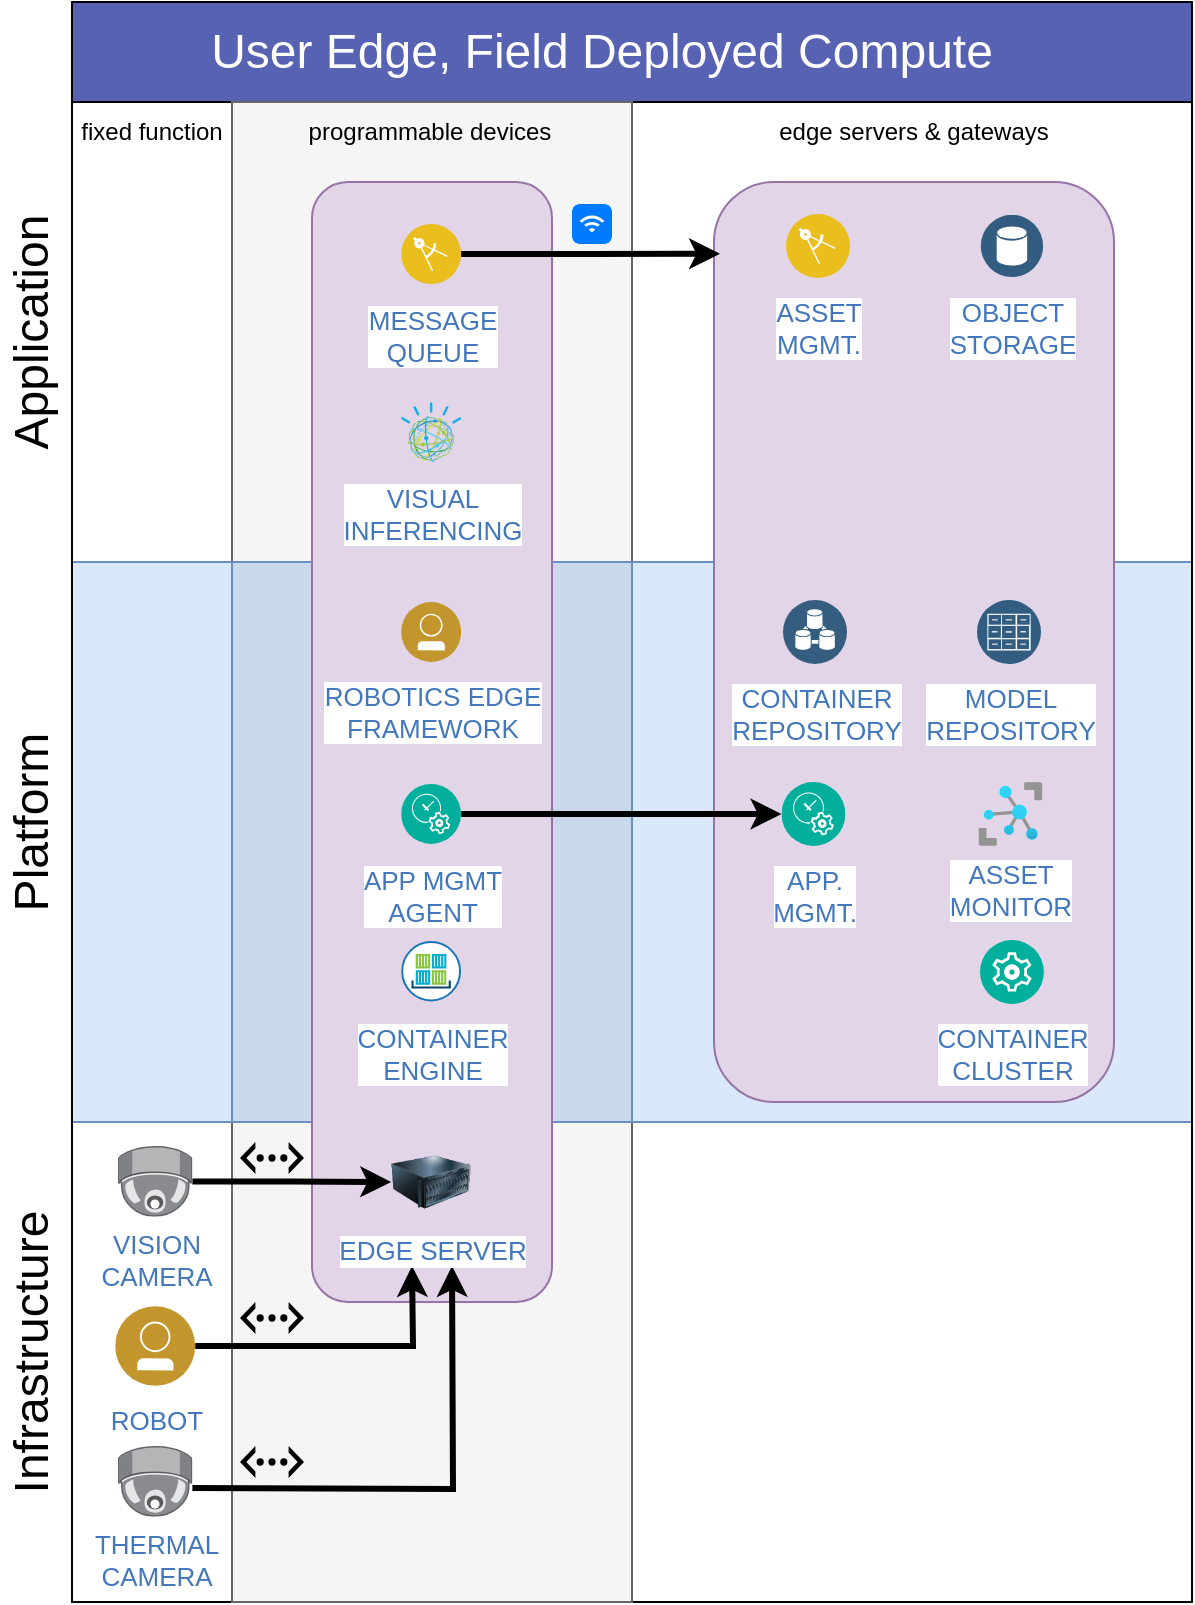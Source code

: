 <mxfile version="21.6.8" type="device">
  <diagram id="u-Bgehv5GdRI6xBluCmY" name="Page-1">
    <mxGraphModel dx="1114" dy="806" grid="1" gridSize="10" guides="1" tooltips="1" connect="1" arrows="1" fold="1" page="1" pageScale="1" pageWidth="1600" pageHeight="900" math="0" shadow="0">
      <root>
        <mxCell id="0" />
        <mxCell id="1" parent="0" />
        <mxCell id="2yIdOF0hmLs-8Ow3VVvw-1" value="" style="whiteSpace=wrap;html=1;fillColor=#dae8fc;strokeColor=#6c8ebf;" parent="1" vertex="1">
          <mxGeometry x="40" y="320" width="560" height="280" as="geometry" />
        </mxCell>
        <mxCell id="NKZoFBCDpuy2na6IxqbC-1" value="" style="rounded=0;whiteSpace=wrap;html=1;fillColor=none;" parent="1" vertex="1">
          <mxGeometry x="40" y="40" width="560" height="800" as="geometry" />
        </mxCell>
        <mxCell id="NKZoFBCDpuy2na6IxqbC-17" value="" style="group" parent="1" vertex="1" connectable="0">
          <mxGeometry x="40" y="40" width="560" height="50" as="geometry" />
        </mxCell>
        <mxCell id="NKZoFBCDpuy2na6IxqbC-15" value="" style="rounded=0;whiteSpace=wrap;html=1;fillColor=#5762b3;" parent="NKZoFBCDpuy2na6IxqbC-17" vertex="1">
          <mxGeometry width="560" height="50" as="geometry" />
        </mxCell>
        <mxCell id="NKZoFBCDpuy2na6IxqbC-16" value="&lt;font color=&quot;#ffffff&quot; style=&quot;font-size: 24px;&quot;&gt;User Edge, Field Deployed Compute&lt;/font&gt;" style="text;strokeColor=none;align=center;fillColor=none;html=1;verticalAlign=middle;whiteSpace=wrap;rounded=0;" parent="NKZoFBCDpuy2na6IxqbC-17" vertex="1">
          <mxGeometry x="20.0" y="10" width="490" height="30" as="geometry" />
        </mxCell>
        <mxCell id="iU7ZojFt_CZGEspTZ9bw-25" value="" style="rounded=0;whiteSpace=wrap;html=1;fillColor=#f5f5f5;strokeColor=#666666;fontColor=#333333;" parent="1" vertex="1">
          <mxGeometry x="120" y="90" width="200" height="750" as="geometry" />
        </mxCell>
        <mxCell id="2yIdOF0hmLs-8Ow3VVvw-2" value="" style="whiteSpace=wrap;html=1;fillColor=#CAD8EC;strokeColor=#6c8ebf;" parent="1" vertex="1">
          <mxGeometry x="120" y="320" width="200" height="280" as="geometry" />
        </mxCell>
        <mxCell id="rkRexL7u3ubiK1zSjF01-4" value="&lt;font style=&quot;font-size: 24px;&quot;&gt;Infrastructure&lt;/font&gt;" style="text;strokeColor=none;align=center;fillColor=none;html=1;verticalAlign=middle;whiteSpace=wrap;rounded=0;rotation=-90;" parent="1" vertex="1">
          <mxGeometry x="-60" y="700" width="160" height="30" as="geometry" />
        </mxCell>
        <mxCell id="rkRexL7u3ubiK1zSjF01-5" value="&lt;font style=&quot;font-size: 24px;&quot;&gt;Platform&lt;/font&gt;" style="text;strokeColor=none;align=center;fillColor=none;html=1;verticalAlign=middle;whiteSpace=wrap;rounded=0;rotation=-90;" parent="1" vertex="1">
          <mxGeometry x="-45" y="435" width="130" height="30" as="geometry" />
        </mxCell>
        <mxCell id="rkRexL7u3ubiK1zSjF01-6" value="&lt;font style=&quot;font-size: 24px;&quot;&gt;Application&lt;/font&gt;" style="text;strokeColor=none;align=center;fillColor=none;html=1;verticalAlign=middle;whiteSpace=wrap;rounded=0;rotation=-90;" parent="1" vertex="1">
          <mxGeometry x="-60" y="190" width="160" height="30" as="geometry" />
        </mxCell>
        <mxCell id="iU7ZojFt_CZGEspTZ9bw-1" value="&lt;font style=&quot;font-size: 12px;&quot;&gt;fixed function&lt;br&gt;&lt;/font&gt;" style="text;strokeColor=none;align=center;fillColor=none;html=1;verticalAlign=middle;whiteSpace=wrap;rounded=0;" parent="1" vertex="1">
          <mxGeometry x="40" y="90" width="80" height="30" as="geometry" />
        </mxCell>
        <mxCell id="iU7ZojFt_CZGEspTZ9bw-2" value="programmable devices" style="text;strokeColor=none;align=center;fillColor=none;html=1;verticalAlign=middle;whiteSpace=wrap;rounded=0;" parent="1" vertex="1">
          <mxGeometry x="149" y="90" width="140" height="30" as="geometry" />
        </mxCell>
        <mxCell id="iU7ZojFt_CZGEspTZ9bw-3" value="edge servers &amp;amp; gateways" style="text;strokeColor=none;align=center;fillColor=none;html=1;verticalAlign=middle;whiteSpace=wrap;rounded=0;" parent="1" vertex="1">
          <mxGeometry x="386" y="90" width="150" height="30" as="geometry" />
        </mxCell>
        <mxCell id="2yIdOF0hmLs-8Ow3VVvw-13" value="" style="rounded=1;whiteSpace=wrap;html=1;fillColor=#e1d5e7;strokeColor=#9673a6;" parent="1" vertex="1">
          <mxGeometry x="361" y="130" width="200" height="460" as="geometry" />
        </mxCell>
        <mxCell id="iU7ZojFt_CZGEspTZ9bw-17" value="&lt;font style=&quot;font-size: 13px;&quot;&gt;ASSET&lt;br style=&quot;font-size: 13px;&quot;&gt;MGMT.&lt;/font&gt;" style="aspect=fixed;perimeter=ellipsePerimeter;html=1;align=center;shadow=0;dashed=0;fontColor=#4277BB;labelBackgroundColor=#ffffff;fontSize=13;spacingTop=3;image;image=img/lib/ibm/applications/enterprise_applications.svg;" parent="1" vertex="1">
          <mxGeometry x="397" y="146.0" width="32" height="32" as="geometry" />
        </mxCell>
        <mxCell id="iU7ZojFt_CZGEspTZ9bw-20" value="&lt;font style=&quot;font-size: 13px;&quot;&gt;OBJECT&lt;br style=&quot;font-size: 13px;&quot;&gt;STORAGE&lt;/font&gt;" style="aspect=fixed;perimeter=ellipsePerimeter;html=1;align=center;shadow=0;dashed=0;fontColor=#4277BB;labelBackgroundColor=#ffffff;fontSize=13;spacingTop=3;image;image=img/lib/ibm/data/data_services.svg;" parent="1" vertex="1">
          <mxGeometry x="494" y="146.39" width="32" height="31.22" as="geometry" />
        </mxCell>
        <mxCell id="iU7ZojFt_CZGEspTZ9bw-22" value="&lt;font style=&quot;font-size: 13px;&quot;&gt;CONTAINER&lt;br style=&quot;font-size: 13px;&quot;&gt;CLUSTER&lt;br style=&quot;font-size: 13px;&quot;&gt;&lt;/font&gt;" style="aspect=fixed;perimeter=ellipsePerimeter;html=1;align=center;shadow=0;dashed=0;fontColor=#4277BB;labelBackgroundColor=none;fontSize=13;spacingTop=3;image;image=img/lib/ibm/management/management.svg;glass=1;strokeColor=#4277BB;strokeWidth=2;fillColor=#4277BB;" parent="1" vertex="1">
          <mxGeometry x="494" y="508.6" width="32" height="32.8" as="geometry" />
        </mxCell>
        <mxCell id="iU7ZojFt_CZGEspTZ9bw-30" value="&lt;font style=&quot;font-size: 13px;&quot;&gt;&lt;font color=&quot;#4277bb&quot; style=&quot;font-size: 13px;&quot;&gt;ASSET&lt;br style=&quot;font-size: 13px;&quot;&gt;MONITOR&lt;/font&gt;&lt;br style=&quot;font-size: 13px;&quot;&gt;&lt;/font&gt;" style="image;aspect=fixed;html=1;points=[];align=center;fontSize=13;image=img/lib/azure2/iot/IoT_Hub.svg;" parent="1" vertex="1">
          <mxGeometry x="493.25" y="430" width="32" height="32" as="geometry" />
        </mxCell>
        <mxCell id="iU7ZojFt_CZGEspTZ9bw-33" value="&lt;font style=&quot;font-size: 13px;&quot;&gt;APP.&lt;br style=&quot;font-size: 13px;&quot;&gt;MGMT.&lt;/font&gt;" style="aspect=fixed;perimeter=ellipsePerimeter;html=1;align=center;shadow=0;dashed=0;fontColor=#4277BB;labelBackgroundColor=#ffffff;fontSize=13;spacingTop=3;image;image=img/lib/ibm/management/it_service_management.svg;glass=1;strokeColor=#4277BB;strokeWidth=2;fillColor=#4277BB;" parent="1" vertex="1">
          <mxGeometry x="394.75" y="430" width="32" height="32" as="geometry" />
        </mxCell>
        <mxCell id="2yIdOF0hmLs-8Ow3VVvw-6" value="&lt;font style=&quot;font-size: 13px;&quot;&gt;CONTAINER&lt;br style=&quot;font-size: 13px;&quot;&gt;REPOSITORY&lt;/font&gt;" style="aspect=fixed;perimeter=ellipsePerimeter;html=1;align=center;shadow=0;dashed=0;fontColor=#4277BB;labelBackgroundColor=#ffffff;fontSize=13;spacingTop=3;image;image=img/lib/ibm/data/device_registry.svg;glass=1;strokeColor=#5192E6;strokeWidth=2;fillColor=#A78F2D;" parent="1" vertex="1">
          <mxGeometry x="395.5" y="339" width="32" height="32" as="geometry" />
        </mxCell>
        <mxCell id="2yIdOF0hmLs-8Ow3VVvw-7" value="&lt;font style=&quot;font-size: 13px;&quot;&gt;MODEL&lt;br style=&quot;font-size: 13px;&quot;&gt;REPOSITORY&lt;/font&gt;" style="aspect=fixed;perimeter=ellipsePerimeter;html=1;align=center;shadow=0;dashed=0;fontColor=#4277BB;labelBackgroundColor=#ffffff;fontSize=13;spacingTop=3;image;image=img/lib/ibm/data/file_repository.svg;glass=1;strokeColor=#5192E6;strokeWidth=2;fillColor=#A78F2D;" parent="1" vertex="1">
          <mxGeometry x="492.5" y="339" width="32" height="32" as="geometry" />
        </mxCell>
        <mxCell id="2yIdOF0hmLs-8Ow3VVvw-14" value="" style="rounded=1;whiteSpace=wrap;html=1;fillColor=#e1d5e7;strokeColor=#9673a6;" parent="1" vertex="1">
          <mxGeometry x="160" y="130" width="120" height="560" as="geometry" />
        </mxCell>
        <mxCell id="Y-_T-Ej_9Irvw1IjVwIa-7" style="edgeStyle=orthogonalEdgeStyle;rounded=0;orthogonalLoop=1;jettySize=auto;html=1;strokeWidth=3;" parent="1" edge="1">
          <mxGeometry relative="1" as="geometry">
            <mxPoint x="100.2" y="783" as="sourcePoint" />
            <mxPoint x="230" y="672" as="targetPoint" />
          </mxGeometry>
        </mxCell>
        <mxCell id="Y-_T-Ej_9Irvw1IjVwIa-1" value="&lt;font style=&quot;font-size: 13px;&quot;&gt;THERMAL&lt;br style=&quot;font-size: 13px;&quot;&gt;CAMERA&lt;/font&gt;" style="points=[];aspect=fixed;html=1;align=center;shadow=0;dashed=0;image;image=img/lib/allied_telesis/security/Surveillance_Camera_Ceiling.svg;fontColor=#4277BB;fontSize=13;" parent="1" vertex="1">
          <mxGeometry x="63.0" y="762" width="37.2" height="35.4" as="geometry" />
        </mxCell>
        <mxCell id="Y-_T-Ej_9Irvw1IjVwIa-6" style="edgeStyle=orthogonalEdgeStyle;rounded=0;orthogonalLoop=1;jettySize=auto;html=1;strokeWidth=3;" parent="1" source="Y-_T-Ej_9Irvw1IjVwIa-2" edge="1">
          <mxGeometry relative="1" as="geometry">
            <mxPoint x="210" y="672" as="targetPoint" />
          </mxGeometry>
        </mxCell>
        <mxCell id="Y-_T-Ej_9Irvw1IjVwIa-2" value="&lt;font style=&quot;font-size: 13px;&quot;&gt;ROBOT&lt;/font&gt;" style="aspect=fixed;perimeter=ellipsePerimeter;html=1;align=center;shadow=0;dashed=0;fontColor=#4277BB;labelBackgroundColor=#ffffff;fontSize=13;spacingTop=3;image;image=img/lib/ibm/users/user.svg;strokeColor=#4277BB;strokeWidth=2;" parent="1" vertex="1">
          <mxGeometry x="61.6" y="692" width="40" height="40" as="geometry" />
        </mxCell>
        <mxCell id="Y-_T-Ej_9Irvw1IjVwIa-5" style="edgeStyle=orthogonalEdgeStyle;rounded=0;orthogonalLoop=1;jettySize=auto;html=1;entryX=0;entryY=0.5;entryDx=0;entryDy=0;strokeWidth=3;" parent="1" source="Y-_T-Ej_9Irvw1IjVwIa-3" target="Y-_T-Ej_9Irvw1IjVwIa-4" edge="1">
          <mxGeometry relative="1" as="geometry" />
        </mxCell>
        <mxCell id="Y-_T-Ej_9Irvw1IjVwIa-3" value="&lt;font style=&quot;font-size: 13px;&quot;&gt;VISION&lt;br style=&quot;font-size: 13px;&quot;&gt;CAMERA&lt;/font&gt;" style="points=[];aspect=fixed;html=1;align=center;shadow=0;dashed=0;image;image=img/lib/allied_telesis/security/Surveillance_Camera_Ceiling.svg;fontColor=#4277BB;fontSize=13;" parent="1" vertex="1">
          <mxGeometry x="63.0" y="612" width="37.2" height="35.4" as="geometry" />
        </mxCell>
        <mxCell id="Y-_T-Ej_9Irvw1IjVwIa-11" style="edgeStyle=orthogonalEdgeStyle;rounded=0;orthogonalLoop=1;jettySize=auto;html=1;entryX=0.015;entryY=0.078;entryDx=0;entryDy=0;entryPerimeter=0;strokeWidth=3;" parent="1" source="iU7ZojFt_CZGEspTZ9bw-4" target="2yIdOF0hmLs-8Ow3VVvw-13" edge="1">
          <mxGeometry relative="1" as="geometry" />
        </mxCell>
        <mxCell id="iU7ZojFt_CZGEspTZ9bw-4" value="&lt;font style=&quot;font-size: 13px;&quot;&gt;MESSAGE&lt;br style=&quot;font-size: 13px;&quot;&gt;QUEUE&lt;/font&gt;" style="aspect=fixed;perimeter=ellipsePerimeter;html=1;align=center;shadow=0;dashed=0;fontColor=#4277BB;labelBackgroundColor=#ffffff;fontSize=13;spacingTop=3;image;image=img/lib/ibm/applications/enterprise_applications.svg;" parent="1" vertex="1">
          <mxGeometry x="204.58" y="150.0" width="30" height="32" as="geometry" />
        </mxCell>
        <mxCell id="iU7ZojFt_CZGEspTZ9bw-5" value="&lt;font style=&quot;font-size: 13px;&quot;&gt;VISUAL&lt;br style=&quot;border-color: var(--border-color); font-size: 13px;&quot;&gt;INFERENCING&lt;/font&gt;" style="aspect=fixed;perimeter=ellipsePerimeter;html=1;align=center;shadow=0;dashed=0;fontColor=#4277BB;labelBackgroundColor=#ffffff;fontSize=13;spacingTop=3;image;image=img/lib/ibm/miscellaneous/cognitive_services.svg;" parent="1" vertex="1">
          <mxGeometry x="204.58" y="239" width="30" height="32" as="geometry" />
        </mxCell>
        <mxCell id="iU7ZojFt_CZGEspTZ9bw-24" value="&lt;font style=&quot;font-size: 13px;&quot;&gt;CONTAINER&lt;br style=&quot;font-size: 13px;&quot;&gt;ENGINE&lt;br style=&quot;font-size: 13px;&quot;&gt;&lt;/font&gt;" style="aspect=fixed;perimeter=ellipsePerimeter;html=1;align=center;shadow=0;dashed=0;fontColor=#4277BB;labelBackgroundColor=#ffffff;fontSize=13;spacingTop=3;image;image=img/lib/ibm/miscellaneous/ibm_containers.svg;" parent="1" vertex="1">
          <mxGeometry x="204.58" y="508.6" width="30" height="32" as="geometry" />
        </mxCell>
        <mxCell id="Y-_T-Ej_9Irvw1IjVwIa-17" style="edgeStyle=orthogonalEdgeStyle;rounded=0;orthogonalLoop=1;jettySize=auto;html=1;entryX=0;entryY=0.5;entryDx=0;entryDy=0;strokeWidth=3;" parent="1" source="2yIdOF0hmLs-8Ow3VVvw-5" target="iU7ZojFt_CZGEspTZ9bw-33" edge="1">
          <mxGeometry relative="1" as="geometry" />
        </mxCell>
        <mxCell id="2yIdOF0hmLs-8Ow3VVvw-5" value="&lt;font style=&quot;font-size: 13px;&quot;&gt;APP MGMT&lt;br style=&quot;font-size: 13px;&quot;&gt;AGENT&lt;/font&gt;" style="aspect=fixed;perimeter=ellipsePerimeter;html=1;align=center;shadow=0;dashed=0;fontColor=#4277BB;labelBackgroundColor=#ffffff;fontSize=13;spacingTop=3;image;image=img/lib/ibm/management/it_service_management.svg;glass=1;strokeColor=#4277BB;strokeWidth=2;fillColor=#4277BB;" parent="1" vertex="1">
          <mxGeometry x="204.58" y="430" width="30" height="32" as="geometry" />
        </mxCell>
        <mxCell id="Y-_T-Ej_9Irvw1IjVwIa-4" value="&lt;font color=&quot;#4277bb&quot; style=&quot;font-size: 13px;&quot;&gt;EDGE SERVER&lt;/font&gt;" style="image;html=1;image=img/lib/clip_art/computers/Server_128x128.png;aspect=fixed;fontSize=13;" parent="1" vertex="1">
          <mxGeometry x="199.58" y="610" width="40" height="40" as="geometry" />
        </mxCell>
        <mxCell id="Y-_T-Ej_9Irvw1IjVwIa-8" value="&lt;font style=&quot;font-size: 13px;&quot;&gt;ROBOTICS EDGE&lt;br style=&quot;font-size: 13px;&quot;&gt;FRAMEWORK&lt;/font&gt;" style="aspect=fixed;perimeter=ellipsePerimeter;html=1;align=center;shadow=0;dashed=0;fontColor=#4277BB;labelBackgroundColor=#ffffff;fontSize=13;spacingTop=3;image;image=img/lib/ibm/users/user.svg;strokeColor=#4277BB;strokeWidth=2;" parent="1" vertex="1">
          <mxGeometry x="204.58" y="340" width="30" height="30" as="geometry" />
        </mxCell>
        <mxCell id="Y-_T-Ej_9Irvw1IjVwIa-12" value="" style="shape=mxgraph.signs.tech.ethernet;html=1;pointerEvents=1;fillColor=#000000;strokeColor=none;verticalLabelPosition=bottom;verticalAlign=top;align=center;" parent="1" vertex="1">
          <mxGeometry x="124" y="610" width="32" height="16" as="geometry" />
        </mxCell>
        <mxCell id="Y-_T-Ej_9Irvw1IjVwIa-13" value="" style="shape=mxgraph.signs.tech.ethernet;html=1;pointerEvents=1;fillColor=#000000;strokeColor=none;verticalLabelPosition=bottom;verticalAlign=top;align=center;" parent="1" vertex="1">
          <mxGeometry x="124" y="690" width="32" height="16" as="geometry" />
        </mxCell>
        <mxCell id="Y-_T-Ej_9Irvw1IjVwIa-14" value="" style="shape=mxgraph.signs.tech.ethernet;html=1;pointerEvents=1;fillColor=#000000;strokeColor=none;verticalLabelPosition=bottom;verticalAlign=top;align=center;" parent="1" vertex="1">
          <mxGeometry x="124" y="762" width="32" height="16" as="geometry" />
        </mxCell>
        <mxCell id="Y-_T-Ej_9Irvw1IjVwIa-15" value="" style="html=1;strokeWidth=1;shadow=0;dashed=0;shape=mxgraph.ios7.misc.wifi;fillColor=#007AFF;strokeColor=none;buttonText=;strokeColor2=#222222;fontColor=#222222;fontSize=8;verticalLabelPosition=bottom;verticalAlign=top;align=center;sketch=0;" parent="1" vertex="1">
          <mxGeometry x="290" y="141" width="20" height="20" as="geometry" />
        </mxCell>
      </root>
    </mxGraphModel>
  </diagram>
</mxfile>
